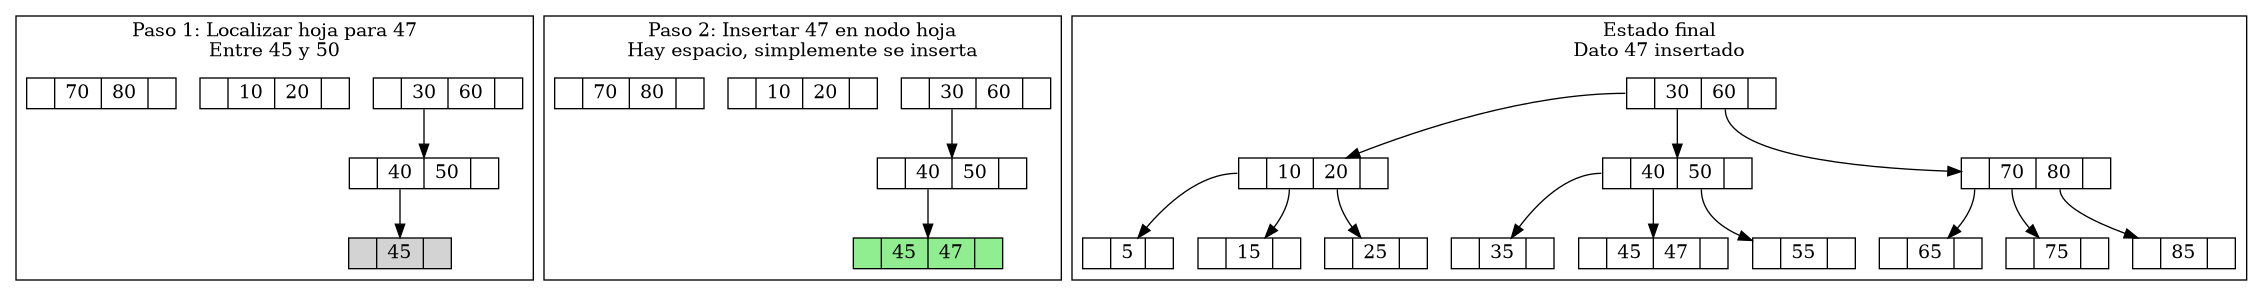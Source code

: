 @startuml
digraph b_tree_sequence {
    compound=true;
    node [shape = record, height = .1];
    
    subgraph cluster_0 {
        label = "Paso 1: Localizar hoja para 47\nEntre 45 y 50"
        
        n0_0[label = "<f0> |<f1> 30|<f2> 60 |<f3>"];
        n0_1[label = "<f0> |<f1> 10|<f2> 20 |<f3>"];
        n0_2[label = "<f0> |<f1> 40|<f2> 50 |<f3>"];
        n0_3[label = "<f0> |<f1> 70|<f2> 80 |<f3>"];
        n0_8[label = "<f0> |<f1> 45 |<f2>", style=filled, fillcolor=lightgray];
        
        n0_0:f1 -> n0_2;
        n0_2:f1 -> n0_8;
    }
    
    subgraph cluster_1 {
        label = "Paso 2: Insertar 47 en nodo hoja\nHay espacio, simplemente se inserta"
        
        n1_0[label = "<f0> |<f1> 30|<f2> 60 |<f3>"];
        n1_1[label = "<f0> |<f1> 10|<f2> 20 |<f3>"];
        n1_2[label = "<f0> |<f1> 40|<f2> 50 |<f3>"];
        n1_3[label = "<f0> |<f1> 70|<f2> 80 |<f3>"];
        n1_8[label = "<f0> |<f1> 45|<f2> 47 |<f3>", style=filled, fillcolor=lightgreen];
        
        n1_0:f1 -> n1_2;
        n1_2:f1 -> n1_8;
    }

    subgraph cluster_final {
    label = "Estado final\nDato 47 insertado"
    
    node0[label = "<f0> |<f1> 30|<f2> 60 |<f3>"];
    node1[label = "<f0> |<f1> 10|<f2> 20 |<f3>"];
    node2[label = "<f0> |<f1> 40|<f2> 50 |<f3>"];
    node3[label = "<f0> |<f1> 70|<f2> 80 |<f3>"];
    node4[label = "<f0> |<f1> 5 |<f2>"];
    node5[label = "<f0> |<f1> 15 |<f2>"];
    node6[label = "<f0> |<f1> 25 |<f2>"];
    node7[label = "<f0> |<f1> 35 |<f2>"];
    node8[label = "<f0> |<f1> 45 |<f1> 47 |<f2>"];
    node9[label = "<f0> |<f1> 55 |<f2>"];
    node10[label = "<f0> |<f1> 65 |<f2>"];
    node11[label = "<f0> |<f1> 75 |<f2>"];
    node12[label = "<f0> |<f1> 85 |<f2>"];

    "node0":f0 -> "node1";
    "node0":f1 -> "node2";
    "node0":f2 -> "node3";
    
    "node1":f0 -> "node4";
    "node1":f1 -> "node5";
    "node1":f2 -> "node6";
    
    "node2":f0 -> "node7";
    "node2":f1 -> "node8";
    "node2":f2 -> "node9";
    
    "node3":f0 -> "node10";
    "node3":f1 -> "node11";
    "node3":f2 -> "node12";

    }

}
@enduml